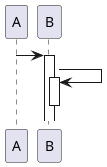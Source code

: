 {
  "sha1": "3bbapeo90eeo5nxxgnid53q8a75u2a",
  "insertion": {
    "when": "2024-05-30T20:48:20.230Z",
    "user": "plantuml@gmail.com"
  }
}
@startuml
A -> B ++
B -> B ++
deactivate B
@enduml
